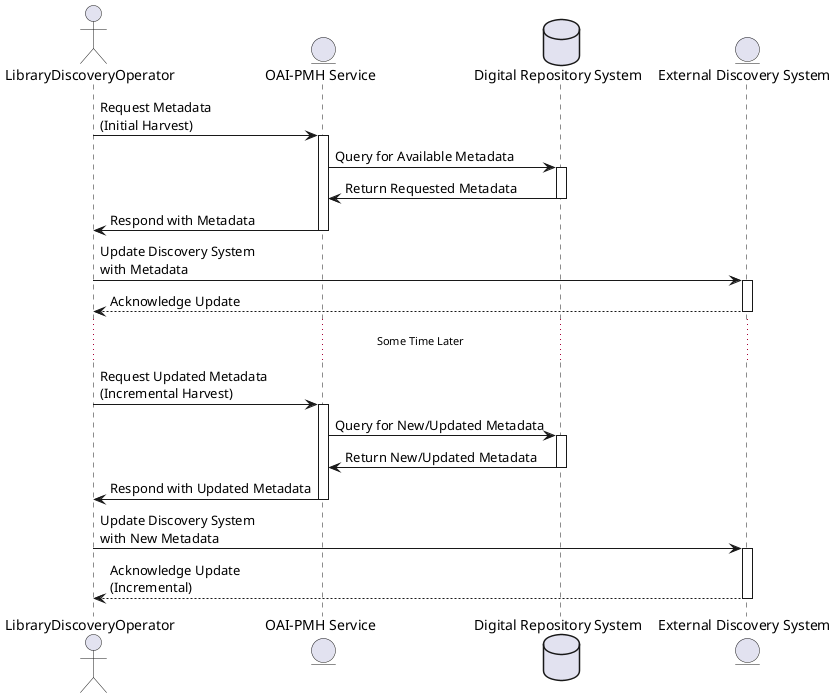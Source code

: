@startuml
actor LibraryDiscoveryOperator as operator
entity "OAI-PMH Service" as OAI
database "Digital Repository System" as Repository
entity "External Discovery System" as External

operator -> OAI: Request Metadata\n(Initial Harvest)
activate OAI
OAI -> Repository: Query for Available Metadata
activate Repository
Repository -> OAI: Return Requested Metadata
deactivate Repository
OAI -> operator: Respond with Metadata
deactivate OAI
operator -> External: Update Discovery System\nwith Metadata
activate External
External --> operator: Acknowledge Update
deactivate External

... Some Time Later ...

operator -> OAI: Request Updated Metadata\n(Incremental Harvest)
activate OAI
OAI -> Repository: Query for New/Updated Metadata
activate Repository
Repository -> OAI: Return New/Updated Metadata
deactivate Repository
OAI -> operator: Respond with Updated Metadata
deactivate OAI
operator -> External: Update Discovery System\nwith New Metadata
activate External
External --> operator: Acknowledge Update\n(Incremental)
deactivate External

@enduml
